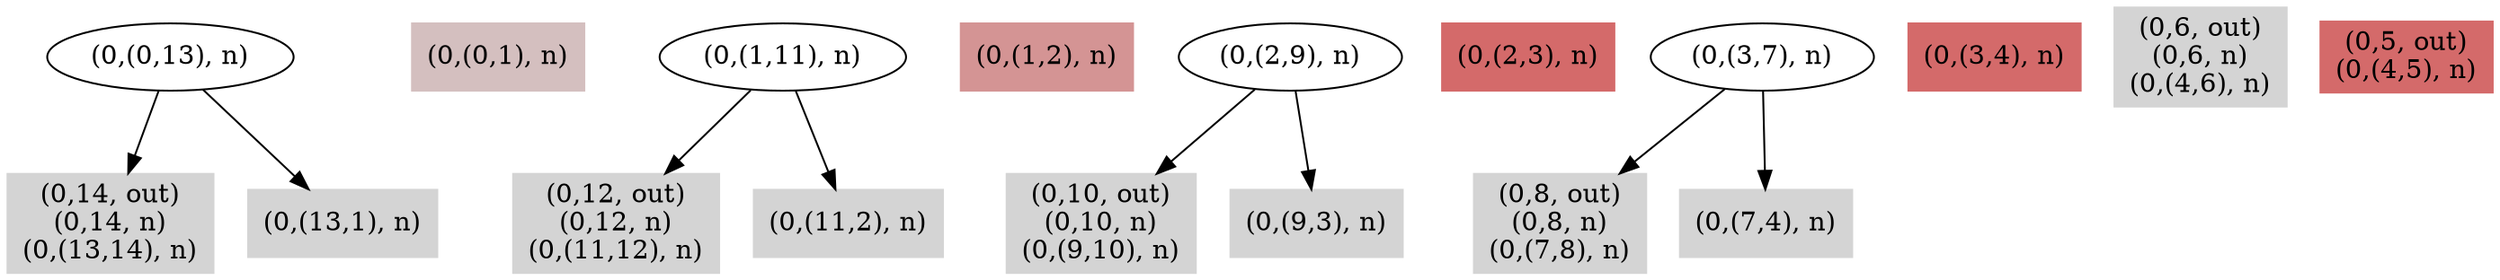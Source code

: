 digraph { 
0 [shape=box,style=filled,color=".0 .0 .83",label="(0,14, out)\n(0,14, n)\n(0,(13,14), n)"];
1 [shape=box,style=filled,color=".0 .0 .83",label="(0,(13,1), n)"];
2 [label="(0,(0,13), n)"];
3 [shape=box,style=filled,color=".0 .1 .83",label="(0,(0,1), n)"];
4 [shape=box,style=filled,color=".0 .0 .83",label="(0,12, out)\n(0,12, n)\n(0,(11,12), n)"];
5 [shape=box,style=filled,color=".0 .0 .83",label="(0,(11,2), n)"];
6 [label="(0,(1,11), n)"];
7 [shape=box,style=filled,color=".0 .3 .83",label="(0,(1,2), n)"];
8 [shape=box,style=filled,color=".0 .0 .83",label="(0,10, out)\n(0,10, n)\n(0,(9,10), n)"];
9 [shape=box,style=filled,color=".0 .0 .83",label="(0,(9,3), n)"];
10 [label="(0,(2,9), n)"];
11 [shape=box,style=filled,color=".0 .5 .83",label="(0,(2,3), n)"];
12 [shape=box,style=filled,color=".0 .0 .83",label="(0,8, out)\n(0,8, n)\n(0,(7,8), n)"];
13 [shape=box,style=filled,color=".0 .0 .83",label="(0,(7,4), n)"];
14 [label="(0,(3,7), n)"];
15 [shape=box,style=filled,color=".0 .5 .83",label="(0,(3,4), n)"];
16 [shape=box,style=filled,color=".0 .0 .83",label="(0,6, out)\n(0,6, n)\n(0,(4,6), n)"];
17 [shape=box,style=filled,color=".0 .5 .83",label="(0,5, out)\n(0,(4,5), n)"];
2 -> 0;
2 -> 1;
6 -> 4;
6 -> 5;
10 -> 8;
10 -> 9;
14 -> 12;
14 -> 13;
}
